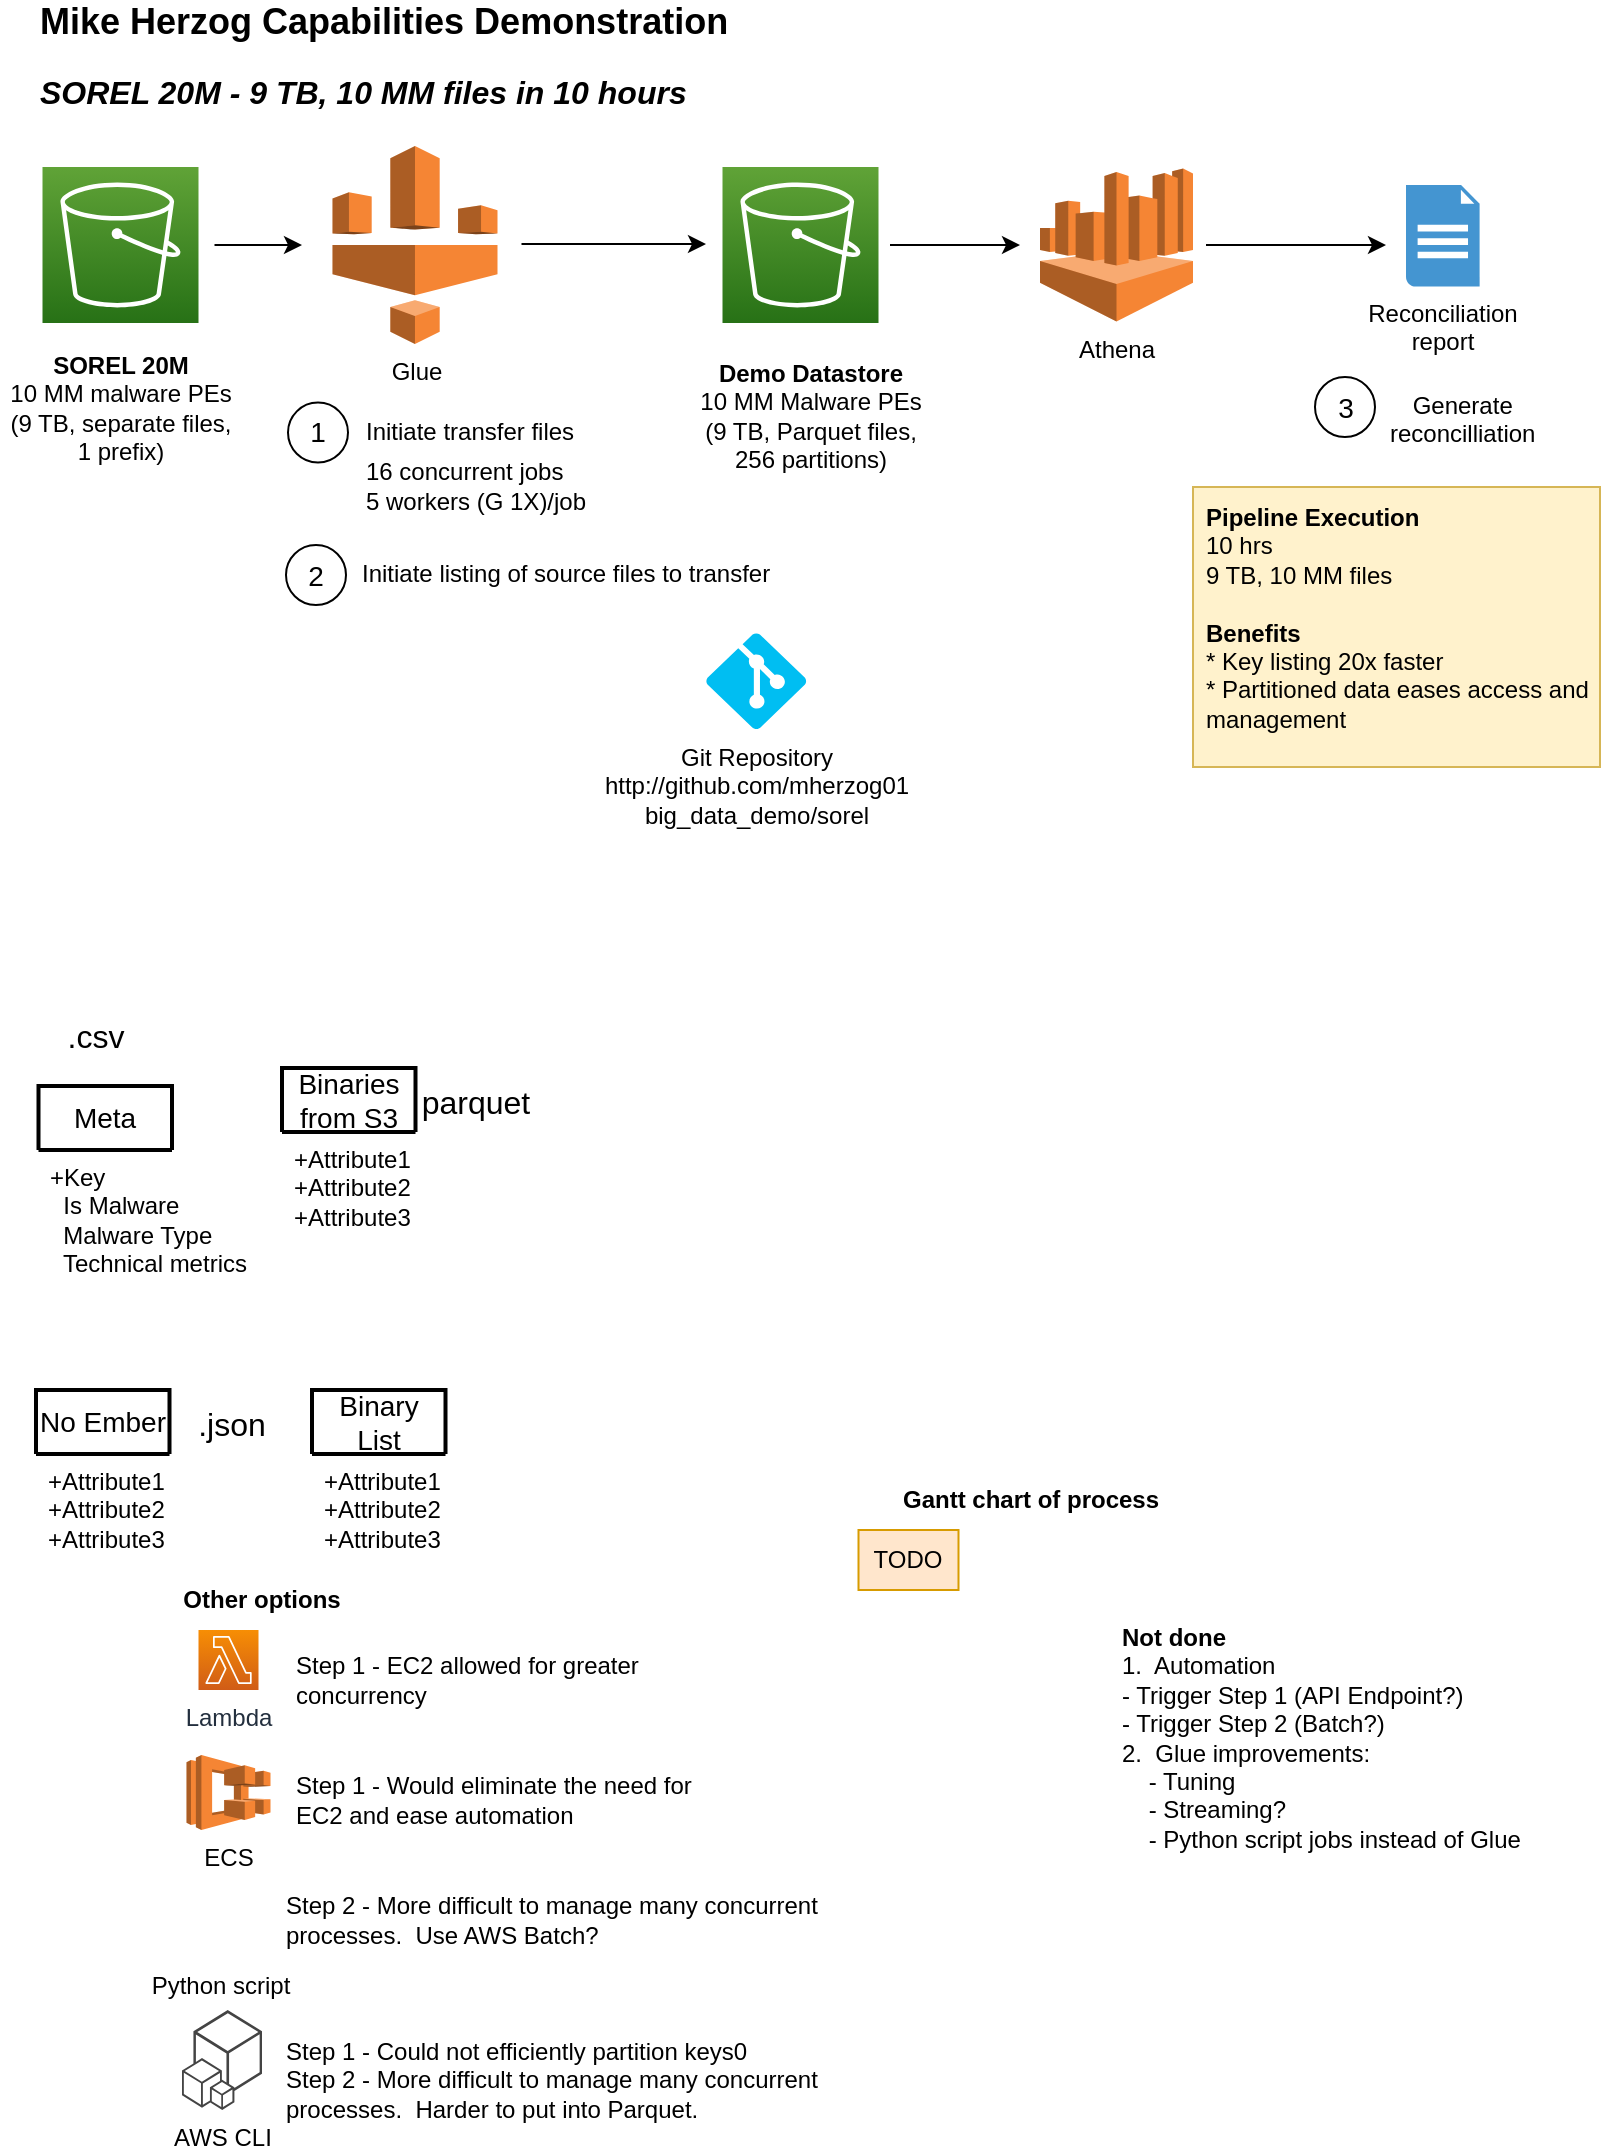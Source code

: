 <mxfile version="21.0.10" type="device"><diagram name="Page-1" id="8_G3W9qjCvlaL20IXkla"><mxGraphModel dx="1333" dy="869" grid="0" gridSize="10" guides="1" tooltips="1" connect="1" arrows="1" fold="1" page="1" pageScale="1" pageWidth="850" pageHeight="1100" math="0" shadow="0"><root><mxCell id="0"/><mxCell id="1" parent="0"/><mxCell id="77yk1bzN0xZj_WoLheme-15" style="edgeStyle=orthogonalEdgeStyle;rounded=0;orthogonalLoop=1;jettySize=auto;html=1;" parent="1" edge="1"><mxGeometry relative="1" as="geometry"><mxPoint x="173" y="149.5" as="targetPoint"/><mxPoint x="129.25" y="149.5" as="sourcePoint"/></mxGeometry></mxCell><mxCell id="77yk1bzN0xZj_WoLheme-2" value="" style="sketch=0;points=[[0,0,0],[0.25,0,0],[0.5,0,0],[0.75,0,0],[1,0,0],[0,1,0],[0.25,1,0],[0.5,1,0],[0.75,1,0],[1,1,0],[0,0.25,0],[0,0.5,0],[0,0.75,0],[1,0.25,0],[1,0.5,0],[1,0.75,0]];outlineConnect=0;fontColor=#232F3E;gradientColor=#60A337;gradientDirection=north;fillColor=#277116;strokeColor=#ffffff;dashed=0;verticalLabelPosition=bottom;verticalAlign=top;align=center;html=1;fontSize=12;fontStyle=0;aspect=fixed;shape=mxgraph.aws4.resourceIcon;resIcon=mxgraph.aws4.s3;" parent="1" vertex="1"><mxGeometry x="43.25" y="110.5" width="78" height="78" as="geometry"/></mxCell><mxCell id="77yk1bzN0xZj_WoLheme-16" style="edgeStyle=orthogonalEdgeStyle;rounded=0;orthogonalLoop=1;jettySize=auto;html=1;" parent="1" edge="1"><mxGeometry relative="1" as="geometry"><mxPoint x="375" y="149.5" as="targetPoint"/><mxPoint x="282.75" y="149" as="sourcePoint"/><Array as="points"><mxPoint x="375" y="149.5"/><mxPoint x="375" y="149.5"/></Array></mxGeometry></mxCell><mxCell id="77yk1bzN0xZj_WoLheme-3" value="Glue" style="outlineConnect=0;dashed=0;verticalLabelPosition=bottom;verticalAlign=top;align=center;html=1;shape=mxgraph.aws3.glue;fillColor=#F58534;gradientColor=none;" parent="1" vertex="1"><mxGeometry x="188.25" y="100" width="82.5" height="99" as="geometry"/></mxCell><mxCell id="77yk1bzN0xZj_WoLheme-4" value="&lt;b&gt;SOREL 20M&lt;/b&gt;&lt;br&gt;10 MM malware PEs (9 TB, separate files,&lt;br&gt;1 prefix)" style="text;strokeColor=none;align=center;fillColor=none;html=1;verticalAlign=middle;whiteSpace=wrap;rounded=0;" parent="1" vertex="1"><mxGeometry x="22" y="190.5" width="120.5" height="80" as="geometry"/></mxCell><mxCell id="77yk1bzN0xZj_WoLheme-21" style="edgeStyle=orthogonalEdgeStyle;rounded=0;orthogonalLoop=1;jettySize=auto;html=1;" parent="1" edge="1"><mxGeometry relative="1" as="geometry"><mxPoint x="532" y="149.5" as="targetPoint"/><mxPoint x="467" y="149.5" as="sourcePoint"/></mxGeometry></mxCell><mxCell id="77yk1bzN0xZj_WoLheme-5" value="" style="sketch=0;points=[[0,0,0],[0.25,0,0],[0.5,0,0],[0.75,0,0],[1,0,0],[0,1,0],[0.25,1,0],[0.5,1,0],[0.75,1,0],[1,1,0],[0,0.25,0],[0,0.5,0],[0,0.75,0],[1,0.25,0],[1,0.5,0],[1,0.75,0]];outlineConnect=0;fontColor=#232F3E;gradientColor=#60A337;gradientDirection=north;fillColor=#277116;strokeColor=#ffffff;dashed=0;verticalLabelPosition=bottom;verticalAlign=top;align=center;html=1;fontSize=12;fontStyle=0;aspect=fixed;shape=mxgraph.aws4.resourceIcon;resIcon=mxgraph.aws4.s3;" parent="1" vertex="1"><mxGeometry x="383.25" y="110.5" width="78" height="78" as="geometry"/></mxCell><mxCell id="77yk1bzN0xZj_WoLheme-7" value="&lt;font style=&quot;font-size: 14px;&quot;&gt;2&lt;/font&gt;" style="ellipse;whiteSpace=wrap;html=1;" parent="1" vertex="1"><mxGeometry x="165" y="299.5" width="30" height="30" as="geometry"/></mxCell><mxCell id="77yk1bzN0xZj_WoLheme-8" value="&lt;b&gt;Demo Datastore&lt;/b&gt;&lt;br&gt;10 MM Malware PEs &lt;br&gt;(9 TB, Parquet files, &lt;br&gt;256 partitions)" style="text;strokeColor=none;align=center;fillColor=none;html=1;verticalAlign=middle;whiteSpace=wrap;rounded=0;" parent="1" vertex="1"><mxGeometry x="340" y="209.5" width="175" height="50" as="geometry"/></mxCell><mxCell id="77yk1bzN0xZj_WoLheme-10" value="Lambda" style="sketch=0;points=[[0,0,0],[0.25,0,0],[0.5,0,0],[0.75,0,0],[1,0,0],[0,1,0],[0.25,1,0],[0.5,1,0],[0.75,1,0],[1,1,0],[0,0.25,0],[0,0.5,0],[0,0.75,0],[1,0.25,0],[1,0.5,0],[1,0.75,0]];outlineConnect=0;fontColor=#232F3E;gradientColor=#F78E04;gradientDirection=north;fillColor=#D05C17;strokeColor=#ffffff;dashed=0;verticalLabelPosition=bottom;verticalAlign=top;align=center;html=1;fontSize=12;fontStyle=0;aspect=fixed;shape=mxgraph.aws4.resourceIcon;resIcon=mxgraph.aws4.lambda;" parent="1" vertex="1"><mxGeometry x="121.25" y="842" width="30" height="30" as="geometry"/></mxCell><mxCell id="77yk1bzN0xZj_WoLheme-11" value="&lt;div style=&quot;text-align: center;&quot;&gt;&lt;span style=&quot;background-color: initial;&quot;&gt;Initiate listing of source files to transfer&lt;/span&gt;&lt;/div&gt;" style="text;whiteSpace=wrap;html=1;" parent="1" vertex="1"><mxGeometry x="201" y="299.5" width="216.75" height="30" as="geometry"/></mxCell><mxCell id="77yk1bzN0xZj_WoLheme-12" value="&lt;font style=&quot;font-size: 14px;&quot;&gt;1&lt;/font&gt;" style="ellipse;whiteSpace=wrap;html=1;" parent="1" vertex="1"><mxGeometry x="166" y="228.3" width="30" height="30" as="geometry"/></mxCell><mxCell id="77yk1bzN0xZj_WoLheme-13" value="&lt;div style=&quot;text-align: center;&quot;&gt;&lt;span style=&quot;background-color: initial;&quot;&gt;Initiate transfer files&lt;/span&gt;&lt;/div&gt;" style="text;whiteSpace=wrap;html=1;" parent="1" vertex="1"><mxGeometry x="203.25" y="229.3" width="141.5" height="30" as="geometry"/></mxCell><mxCell id="77yk1bzN0xZj_WoLheme-17" value="16 concurrent jobs&lt;br&gt;5 workers (G 1X)/job" style="text;strokeColor=none;align=left;fillColor=none;html=1;verticalAlign=middle;whiteSpace=wrap;rounded=0;" parent="1" vertex="1"><mxGeometry x="203.25" y="254.5" width="125" height="30" as="geometry"/></mxCell><mxCell id="77yk1bzN0xZj_WoLheme-19" value="Git Repository&lt;br&gt;http://github.com/mherzog01&lt;br&gt;big_data_demo/sorel" style="verticalLabelPosition=bottom;html=1;verticalAlign=top;align=center;strokeColor=none;fillColor=#00BEF2;shape=mxgraph.azure.git_repository;" parent="1" vertex="1"><mxGeometry x="375" y="343.5" width="50.25" height="48" as="geometry"/></mxCell><mxCell id="77yk1bzN0xZj_WoLheme-20" value="Athena" style="outlineConnect=0;dashed=0;verticalLabelPosition=bottom;verticalAlign=top;align=center;html=1;shape=mxgraph.aws3.athena;fillColor=#F58534;gradientColor=none;" parent="1" vertex="1"><mxGeometry x="542" y="111.25" width="76.5" height="76.5" as="geometry"/></mxCell><mxCell id="77yk1bzN0xZj_WoLheme-22" value="Reconciliation&lt;br&gt;report" style="shadow=0;dashed=0;html=1;strokeColor=none;fillColor=#4495D1;labelPosition=center;verticalLabelPosition=bottom;verticalAlign=top;align=center;outlineConnect=0;shape=mxgraph.veeam.2d.report;" parent="1" vertex="1"><mxGeometry x="725" y="119.5" width="36.8" height="50.8" as="geometry"/></mxCell><mxCell id="77yk1bzN0xZj_WoLheme-24" value="&lt;div style=&quot;text-align: center;&quot;&gt;&lt;span style=&quot;background-color: initial;&quot;&gt;Generate reconcilliation&lt;/span&gt;&lt;/div&gt;" style="text;whiteSpace=wrap;html=1;" parent="1" vertex="1"><mxGeometry x="715" y="215.5" width="60" height="30" as="geometry"/></mxCell><mxCell id="77yk1bzN0xZj_WoLheme-25" value="&lt;font style=&quot;font-size: 14px;&quot;&gt;3&lt;/font&gt;" style="ellipse;whiteSpace=wrap;html=1;" parent="1" vertex="1"><mxGeometry x="679.5" y="215.5" width="30" height="30" as="geometry"/></mxCell><mxCell id="77yk1bzN0xZj_WoLheme-26" style="edgeStyle=orthogonalEdgeStyle;rounded=0;orthogonalLoop=1;jettySize=auto;html=1;" parent="1" edge="1"><mxGeometry relative="1" as="geometry"><mxPoint x="715" y="149.5" as="targetPoint"/><mxPoint x="625" y="149.5" as="sourcePoint"/></mxGeometry></mxCell><mxCell id="77yk1bzN0xZj_WoLheme-27" value="&lt;b&gt;Pipeline Execution&lt;/b&gt;&lt;br&gt;10 hrs&lt;br&gt;9 TB, 10 MM files&lt;br&gt;&lt;br&gt;&lt;b&gt;Benefits&lt;/b&gt;&lt;br&gt;* Key listing 20x faster&lt;br&gt;* Partitioned data eases access and management" style="text;strokeColor=#d6b656;align=left;fillColor=#fff2cc;html=1;verticalAlign=top;whiteSpace=wrap;rounded=0;spacingTop=1;spacingLeft=4;spacingBottom=1;spacingRight=1;" parent="1" vertex="1"><mxGeometry x="618.5" y="270.5" width="203.5" height="140" as="geometry"/></mxCell><mxCell id="77yk1bzN0xZj_WoLheme-31" value="Gantt chart of process" style="text;strokeColor=none;align=center;fillColor=none;html=1;verticalAlign=middle;whiteSpace=wrap;rounded=0;fontStyle=1" parent="1" vertex="1"><mxGeometry x="468" y="762" width="138.75" height="30" as="geometry"/></mxCell><mxCell id="77yk1bzN0xZj_WoLheme-34" value="TODO" style="text;strokeColor=#d79b00;align=center;fillColor=#ffe6cc;html=1;verticalAlign=middle;whiteSpace=wrap;rounded=0;" parent="1" vertex="1"><mxGeometry x="451.25" y="792" width="50" height="30" as="geometry"/></mxCell><mxCell id="77yk1bzN0xZj_WoLheme-40" value="Step 1 - EC2 allowed for greater concurrency" style="text;strokeColor=none;align=left;fillColor=none;html=1;verticalAlign=middle;whiteSpace=wrap;rounded=0;" parent="1" vertex="1"><mxGeometry x="168" y="852" width="210" height="30" as="geometry"/></mxCell><mxCell id="77yk1bzN0xZj_WoLheme-42" value="Other options" style="text;strokeColor=none;align=center;fillColor=none;html=1;verticalAlign=middle;whiteSpace=wrap;rounded=0;fontStyle=1" parent="1" vertex="1"><mxGeometry x="108" y="812" width="90" height="30" as="geometry"/></mxCell><mxCell id="77yk1bzN0xZj_WoLheme-44" value="Python script" style="shape=image;html=1;verticalAlign=top;verticalLabelPosition=bottom;labelBackgroundColor=#ffffff;imageAspect=0;aspect=fixed;image=https://cdn2.iconfinder.com/data/icons/boxicons-logos/24/bxl-python-128.png" parent="1" vertex="1"><mxGeometry x="115.25" y="972" width="34" height="34" as="geometry"/></mxCell><mxCell id="77yk1bzN0xZj_WoLheme-45" value="AWS CLI" style="outlineConnect=0;dashed=0;verticalLabelPosition=bottom;verticalAlign=top;align=center;html=1;shape=mxgraph.aws3.cli;fillColor=#444444;gradientColor=none;" parent="1" vertex="1"><mxGeometry x="113" y="1032" width="40" height="50" as="geometry"/></mxCell><mxCell id="77yk1bzN0xZj_WoLheme-46" value="Step 2 - More difficult to manage many concurrent processes.&amp;nbsp; Use AWS Batch?" style="text;strokeColor=none;align=left;fillColor=none;html=1;verticalAlign=middle;whiteSpace=wrap;rounded=0;" parent="1" vertex="1"><mxGeometry x="163" y="972" width="270" height="30" as="geometry"/></mxCell><mxCell id="77yk1bzN0xZj_WoLheme-47" value="Step 1 - Could not efficiently partition keys0&lt;br&gt;Step 2 - More difficult to manage many concurrent processes.&amp;nbsp; Harder to put into Parquet." style="text;strokeColor=none;align=left;fillColor=none;html=1;verticalAlign=middle;whiteSpace=wrap;rounded=0;" parent="1" vertex="1"><mxGeometry x="163" y="1042" width="270" height="50" as="geometry"/></mxCell><mxCell id="77yk1bzN0xZj_WoLheme-49" value="Not done&lt;br&gt;&lt;span style=&quot;font-weight: normal;&quot;&gt;1.&amp;nbsp; Automation &lt;br&gt;- Trigger Step 1 (API Endpoint?)&lt;br&gt;- Trigger Step 2 (Batch?)&lt;br&gt;2.&amp;nbsp; Glue improvements:&lt;br&gt;&amp;nbsp; &amp;nbsp; - Tuning&lt;br&gt;&amp;nbsp; &amp;nbsp; - Streaming?&lt;br&gt;&amp;nbsp; &amp;nbsp; - Python script jobs instead of Glue&lt;br&gt;&lt;/span&gt;" style="text;strokeColor=none;align=left;fillColor=none;html=1;verticalAlign=top;whiteSpace=wrap;rounded=0;fontStyle=1" parent="1" vertex="1"><mxGeometry x="580.5" y="832" width="207.5" height="140" as="geometry"/></mxCell><mxCell id="77yk1bzN0xZj_WoLheme-52" value="&lt;b&gt;&lt;font style=&quot;&quot;&gt;&lt;font style=&quot;font-size: 18px;&quot;&gt;Mike Herzog Capabilities Demonstration&lt;/font&gt;&lt;br&gt;&lt;br&gt;&lt;i style=&quot;font-size: 16px;&quot;&gt;SOREL 20M - 9 TB, 10 MM files in 10 hours&lt;/i&gt;&lt;/font&gt;&lt;/b&gt;" style="text;strokeColor=none;align=left;fillColor=none;html=1;verticalAlign=middle;whiteSpace=wrap;rounded=0;" parent="1" vertex="1"><mxGeometry x="40" y="40" width="720" height="30" as="geometry"/></mxCell><mxCell id="77yk1bzN0xZj_WoLheme-54" value="Step 1 - Would eliminate the need for EC2 and ease automation" style="text;strokeColor=none;align=left;fillColor=none;html=1;verticalAlign=middle;whiteSpace=wrap;rounded=0;" parent="1" vertex="1"><mxGeometry x="168" y="912" width="210" height="30" as="geometry"/></mxCell><mxCell id="77yk1bzN0xZj_WoLheme-55" value="ECS" style="outlineConnect=0;dashed=0;verticalLabelPosition=bottom;verticalAlign=top;align=center;html=1;shape=mxgraph.aws3.ecs;fillColor=#F58534;gradientColor=none;" parent="1" vertex="1"><mxGeometry x="115.25" y="904.5" width="42" height="37.5" as="geometry"/></mxCell><mxCell id="AzkEI-RMnHlG0TQ5kxOq-2" value="Binaries from S3" style="swimlane;childLayout=stackLayout;horizontal=1;startSize=50;horizontalStack=0;rounded=1;fontSize=14;fontStyle=0;strokeWidth=2;resizeParent=0;resizeLast=1;shadow=0;dashed=0;align=center;arcSize=4;whiteSpace=wrap;html=1;" parent="1" vertex="1"><mxGeometry x="163" y="561" width="66.75" height="32" as="geometry"/></mxCell><mxCell id="AzkEI-RMnHlG0TQ5kxOq-3" value="+Attribute1&#10;+Attribute2&#10;+Attribute3" style="align=left;strokeColor=none;fillColor=none;spacingLeft=4;fontSize=12;verticalAlign=top;resizable=0;rotatable=0;part=1;html=1;" parent="AzkEI-RMnHlG0TQ5kxOq-2" vertex="1"><mxGeometry y="32" width="66.75" as="geometry"/></mxCell><mxCell id="AzkEI-RMnHlG0TQ5kxOq-4" value="Meta" style="swimlane;childLayout=stackLayout;horizontal=1;startSize=50;horizontalStack=0;rounded=1;fontSize=14;fontStyle=0;strokeWidth=2;resizeParent=0;resizeLast=1;shadow=0;dashed=0;align=center;arcSize=4;whiteSpace=wrap;html=1;" parent="1" vertex="1"><mxGeometry x="41.25" y="570" width="66.75" height="32" as="geometry"/></mxCell><mxCell id="AzkEI-RMnHlG0TQ5kxOq-5" value="+Key&lt;br&gt;&amp;nbsp; Is Malware&lt;br&gt;&amp;nbsp; Malware Type&lt;br&gt;&amp;nbsp; Technical metrics" style="align=left;strokeColor=none;fillColor=none;spacingLeft=4;fontSize=12;verticalAlign=top;resizable=0;rotatable=0;part=1;html=1;" parent="AzkEI-RMnHlG0TQ5kxOq-4" vertex="1"><mxGeometry y="32" width="66.75" as="geometry"/></mxCell><mxCell id="AzkEI-RMnHlG0TQ5kxOq-6" value="No Ember" style="swimlane;childLayout=stackLayout;horizontal=1;startSize=50;horizontalStack=0;rounded=1;fontSize=14;fontStyle=0;strokeWidth=2;resizeParent=0;resizeLast=1;shadow=0;dashed=0;align=center;arcSize=4;whiteSpace=wrap;html=1;" parent="1" vertex="1"><mxGeometry x="40" y="722" width="66.75" height="32" as="geometry"/></mxCell><mxCell id="AzkEI-RMnHlG0TQ5kxOq-7" value="+Attribute1&#10;+Attribute2&#10;+Attribute3" style="align=left;strokeColor=none;fillColor=none;spacingLeft=4;fontSize=12;verticalAlign=top;resizable=0;rotatable=0;part=1;html=1;" parent="AzkEI-RMnHlG0TQ5kxOq-6" vertex="1"><mxGeometry y="32" width="66.75" as="geometry"/></mxCell><mxCell id="AzkEI-RMnHlG0TQ5kxOq-8" value=".json" style="text;strokeColor=none;fillColor=none;html=1;align=center;verticalAlign=middle;whiteSpace=wrap;rounded=0;fontSize=16;" parent="1" vertex="1"><mxGeometry x="107.88" y="724" width="60" height="30" as="geometry"/></mxCell><mxCell id="AzkEI-RMnHlG0TQ5kxOq-9" value="parquet" style="text;strokeColor=none;fillColor=none;html=1;align=center;verticalAlign=middle;whiteSpace=wrap;rounded=0;fontSize=16;" parent="1" vertex="1"><mxGeometry x="229.75" y="563" width="60" height="30" as="geometry"/></mxCell><mxCell id="AzkEI-RMnHlG0TQ5kxOq-10" value=".csv" style="text;strokeColor=none;fillColor=none;html=1;align=center;verticalAlign=middle;whiteSpace=wrap;rounded=0;fontSize=16;" parent="1" vertex="1"><mxGeometry x="40" y="530" width="60" height="30" as="geometry"/></mxCell><mxCell id="AzkEI-RMnHlG0TQ5kxOq-11" value="Binary List" style="swimlane;childLayout=stackLayout;horizontal=1;startSize=50;horizontalStack=0;rounded=1;fontSize=14;fontStyle=0;strokeWidth=2;resizeParent=0;resizeLast=1;shadow=0;dashed=0;align=center;arcSize=4;whiteSpace=wrap;html=1;" parent="1" vertex="1"><mxGeometry x="178" y="722" width="66.75" height="32" as="geometry"/></mxCell><mxCell id="AzkEI-RMnHlG0TQ5kxOq-12" value="+Attribute1&#10;+Attribute2&#10;+Attribute3" style="align=left;strokeColor=none;fillColor=none;spacingLeft=4;fontSize=12;verticalAlign=top;resizable=0;rotatable=0;part=1;html=1;" parent="AzkEI-RMnHlG0TQ5kxOq-11" vertex="1"><mxGeometry y="32" width="66.75" as="geometry"/></mxCell></root></mxGraphModel></diagram></mxfile>